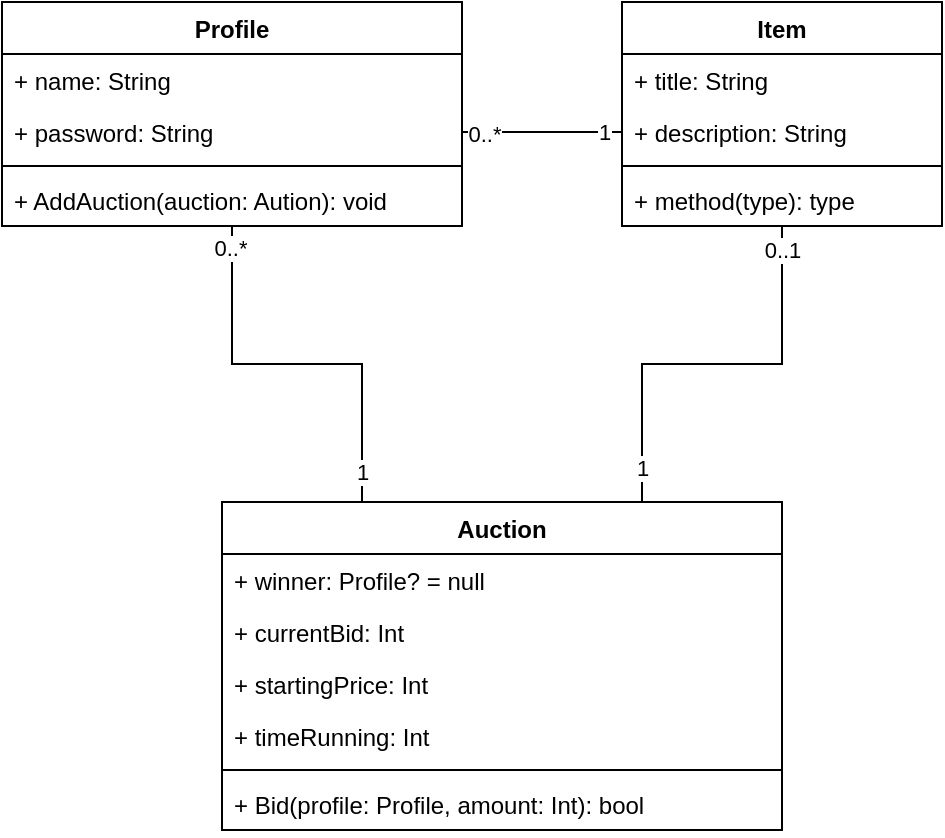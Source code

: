 <mxfile version="20.8.16" type="device"><diagram name="Page-1" id="MTdyzZogj-u_SxMeLyuU"><mxGraphModel dx="654" dy="405" grid="1" gridSize="10" guides="1" tooltips="1" connect="1" arrows="1" fold="1" page="1" pageScale="1" pageWidth="827" pageHeight="1169" math="0" shadow="0"><root><mxCell id="0"/><mxCell id="1" parent="0"/><mxCell id="hT-xwQE5zXQYzUjw-swj-17" style="edgeStyle=orthogonalEdgeStyle;rounded=0;orthogonalLoop=1;jettySize=auto;html=1;entryX=0.25;entryY=0;entryDx=0;entryDy=0;endArrow=none;endFill=0;" edge="1" parent="1" source="hT-xwQE5zXQYzUjw-swj-1" target="hT-xwQE5zXQYzUjw-swj-9"><mxGeometry relative="1" as="geometry"/></mxCell><mxCell id="hT-xwQE5zXQYzUjw-swj-25" value="1" style="edgeLabel;html=1;align=center;verticalAlign=middle;resizable=0;points=[];" vertex="1" connectable="0" parent="hT-xwQE5zXQYzUjw-swj-17"><mxGeometry x="0.847" relative="1" as="geometry"><mxPoint as="offset"/></mxGeometry></mxCell><mxCell id="hT-xwQE5zXQYzUjw-swj-26" value="0..*" style="edgeLabel;html=1;align=center;verticalAlign=middle;resizable=0;points=[];" vertex="1" connectable="0" parent="hT-xwQE5zXQYzUjw-swj-17"><mxGeometry x="-0.895" y="-1" relative="1" as="geometry"><mxPoint as="offset"/></mxGeometry></mxCell><mxCell id="hT-xwQE5zXQYzUjw-swj-1" value="Profile" style="swimlane;fontStyle=1;align=center;verticalAlign=top;childLayout=stackLayout;horizontal=1;startSize=26;horizontalStack=0;resizeParent=1;resizeParentMax=0;resizeLast=0;collapsible=1;marginBottom=0;" vertex="1" parent="1"><mxGeometry x="150" y="90" width="230" height="112" as="geometry"/></mxCell><mxCell id="hT-xwQE5zXQYzUjw-swj-2" value="+ name: String" style="text;strokeColor=none;fillColor=none;align=left;verticalAlign=top;spacingLeft=4;spacingRight=4;overflow=hidden;rotatable=0;points=[[0,0.5],[1,0.5]];portConstraint=eastwest;" vertex="1" parent="hT-xwQE5zXQYzUjw-swj-1"><mxGeometry y="26" width="230" height="26" as="geometry"/></mxCell><mxCell id="hT-xwQE5zXQYzUjw-swj-14" value="+ password: String" style="text;strokeColor=none;fillColor=none;align=left;verticalAlign=top;spacingLeft=4;spacingRight=4;overflow=hidden;rotatable=0;points=[[0,0.5],[1,0.5]];portConstraint=eastwest;" vertex="1" parent="hT-xwQE5zXQYzUjw-swj-1"><mxGeometry y="52" width="230" height="26" as="geometry"/></mxCell><mxCell id="hT-xwQE5zXQYzUjw-swj-3" value="" style="line;strokeWidth=1;fillColor=none;align=left;verticalAlign=middle;spacingTop=-1;spacingLeft=3;spacingRight=3;rotatable=0;labelPosition=right;points=[];portConstraint=eastwest;strokeColor=inherit;" vertex="1" parent="hT-xwQE5zXQYzUjw-swj-1"><mxGeometry y="78" width="230" height="8" as="geometry"/></mxCell><mxCell id="hT-xwQE5zXQYzUjw-swj-4" value="+ AddAuction(auction: Aution): void" style="text;strokeColor=none;fillColor=none;align=left;verticalAlign=top;spacingLeft=4;spacingRight=4;overflow=hidden;rotatable=0;points=[[0,0.5],[1,0.5]];portConstraint=eastwest;" vertex="1" parent="hT-xwQE5zXQYzUjw-swj-1"><mxGeometry y="86" width="230" height="26" as="geometry"/></mxCell><mxCell id="hT-xwQE5zXQYzUjw-swj-19" style="edgeStyle=orthogonalEdgeStyle;rounded=0;orthogonalLoop=1;jettySize=auto;html=1;entryX=0.75;entryY=0;entryDx=0;entryDy=0;endArrow=none;endFill=0;" edge="1" parent="1" source="hT-xwQE5zXQYzUjw-swj-5" target="hT-xwQE5zXQYzUjw-swj-9"><mxGeometry relative="1" as="geometry"/></mxCell><mxCell id="hT-xwQE5zXQYzUjw-swj-23" value="0..1" style="edgeLabel;html=1;align=center;verticalAlign=middle;resizable=0;points=[];" vertex="1" connectable="0" parent="hT-xwQE5zXQYzUjw-swj-19"><mxGeometry x="-0.89" relative="1" as="geometry"><mxPoint as="offset"/></mxGeometry></mxCell><mxCell id="hT-xwQE5zXQYzUjw-swj-24" value="1" style="edgeLabel;html=1;align=center;verticalAlign=middle;resizable=0;points=[];" vertex="1" connectable="0" parent="hT-xwQE5zXQYzUjw-swj-19"><mxGeometry x="0.831" relative="1" as="geometry"><mxPoint as="offset"/></mxGeometry></mxCell><mxCell id="hT-xwQE5zXQYzUjw-swj-5" value="Item" style="swimlane;fontStyle=1;align=center;verticalAlign=top;childLayout=stackLayout;horizontal=1;startSize=26;horizontalStack=0;resizeParent=1;resizeParentMax=0;resizeLast=0;collapsible=1;marginBottom=0;" vertex="1" parent="1"><mxGeometry x="460" y="90" width="160" height="112" as="geometry"/></mxCell><mxCell id="hT-xwQE5zXQYzUjw-swj-6" value="+ title: String" style="text;strokeColor=none;fillColor=none;align=left;verticalAlign=top;spacingLeft=4;spacingRight=4;overflow=hidden;rotatable=0;points=[[0,0.5],[1,0.5]];portConstraint=eastwest;" vertex="1" parent="hT-xwQE5zXQYzUjw-swj-5"><mxGeometry y="26" width="160" height="26" as="geometry"/></mxCell><mxCell id="hT-xwQE5zXQYzUjw-swj-15" value="+ description: String" style="text;strokeColor=none;fillColor=none;align=left;verticalAlign=top;spacingLeft=4;spacingRight=4;overflow=hidden;rotatable=0;points=[[0,0.5],[1,0.5]];portConstraint=eastwest;" vertex="1" parent="hT-xwQE5zXQYzUjw-swj-5"><mxGeometry y="52" width="160" height="26" as="geometry"/></mxCell><mxCell id="hT-xwQE5zXQYzUjw-swj-7" value="" style="line;strokeWidth=1;fillColor=none;align=left;verticalAlign=middle;spacingTop=-1;spacingLeft=3;spacingRight=3;rotatable=0;labelPosition=right;points=[];portConstraint=eastwest;strokeColor=inherit;" vertex="1" parent="hT-xwQE5zXQYzUjw-swj-5"><mxGeometry y="78" width="160" height="8" as="geometry"/></mxCell><mxCell id="hT-xwQE5zXQYzUjw-swj-8" value="+ method(type): type" style="text;strokeColor=none;fillColor=none;align=left;verticalAlign=top;spacingLeft=4;spacingRight=4;overflow=hidden;rotatable=0;points=[[0,0.5],[1,0.5]];portConstraint=eastwest;" vertex="1" parent="hT-xwQE5zXQYzUjw-swj-5"><mxGeometry y="86" width="160" height="26" as="geometry"/></mxCell><mxCell id="hT-xwQE5zXQYzUjw-swj-9" value="Auction" style="swimlane;fontStyle=1;align=center;verticalAlign=top;childLayout=stackLayout;horizontal=1;startSize=26;horizontalStack=0;resizeParent=1;resizeParentMax=0;resizeLast=0;collapsible=1;marginBottom=0;" vertex="1" parent="1"><mxGeometry x="260" y="340" width="280" height="164" as="geometry"/></mxCell><mxCell id="hT-xwQE5zXQYzUjw-swj-10" value="+ winner: Profile? = null" style="text;strokeColor=none;fillColor=none;align=left;verticalAlign=top;spacingLeft=4;spacingRight=4;overflow=hidden;rotatable=0;points=[[0,0.5],[1,0.5]];portConstraint=eastwest;" vertex="1" parent="hT-xwQE5zXQYzUjw-swj-9"><mxGeometry y="26" width="280" height="26" as="geometry"/></mxCell><mxCell id="hT-xwQE5zXQYzUjw-swj-13" value="+ currentBid: Int" style="text;strokeColor=none;fillColor=none;align=left;verticalAlign=top;spacingLeft=4;spacingRight=4;overflow=hidden;rotatable=0;points=[[0,0.5],[1,0.5]];portConstraint=eastwest;" vertex="1" parent="hT-xwQE5zXQYzUjw-swj-9"><mxGeometry y="52" width="280" height="26" as="geometry"/></mxCell><mxCell id="hT-xwQE5zXQYzUjw-swj-22" value="+ startingPrice: Int" style="text;strokeColor=none;fillColor=none;align=left;verticalAlign=top;spacingLeft=4;spacingRight=4;overflow=hidden;rotatable=0;points=[[0,0.5],[1,0.5]];portConstraint=eastwest;" vertex="1" parent="hT-xwQE5zXQYzUjw-swj-9"><mxGeometry y="78" width="280" height="26" as="geometry"/></mxCell><mxCell id="hT-xwQE5zXQYzUjw-swj-16" value="+ timeRunning: Int" style="text;strokeColor=none;fillColor=none;align=left;verticalAlign=top;spacingLeft=4;spacingRight=4;overflow=hidden;rotatable=0;points=[[0,0.5],[1,0.5]];portConstraint=eastwest;" vertex="1" parent="hT-xwQE5zXQYzUjw-swj-9"><mxGeometry y="104" width="280" height="26" as="geometry"/></mxCell><mxCell id="hT-xwQE5zXQYzUjw-swj-11" value="" style="line;strokeWidth=1;fillColor=none;align=left;verticalAlign=middle;spacingTop=-1;spacingLeft=3;spacingRight=3;rotatable=0;labelPosition=right;points=[];portConstraint=eastwest;strokeColor=inherit;" vertex="1" parent="hT-xwQE5zXQYzUjw-swj-9"><mxGeometry y="130" width="280" height="8" as="geometry"/></mxCell><mxCell id="hT-xwQE5zXQYzUjw-swj-27" value="+ Bid(profile: Profile, amount: Int): bool" style="text;strokeColor=none;fillColor=none;align=left;verticalAlign=top;spacingLeft=4;spacingRight=4;overflow=hidden;rotatable=0;points=[[0,0.5],[1,0.5]];portConstraint=eastwest;" vertex="1" parent="hT-xwQE5zXQYzUjw-swj-9"><mxGeometry y="138" width="280" height="26" as="geometry"/></mxCell><mxCell id="hT-xwQE5zXQYzUjw-swj-18" style="edgeStyle=orthogonalEdgeStyle;rounded=0;orthogonalLoop=1;jettySize=auto;html=1;entryX=0;entryY=0.5;entryDx=0;entryDy=0;endArrow=none;endFill=0;" edge="1" parent="1" source="hT-xwQE5zXQYzUjw-swj-14" target="hT-xwQE5zXQYzUjw-swj-15"><mxGeometry relative="1" as="geometry"/></mxCell><mxCell id="hT-xwQE5zXQYzUjw-swj-20" value="1" style="edgeLabel;html=1;align=center;verticalAlign=middle;resizable=0;points=[];" vertex="1" connectable="0" parent="hT-xwQE5zXQYzUjw-swj-18"><mxGeometry x="0.91" relative="1" as="geometry"><mxPoint x="-6" as="offset"/></mxGeometry></mxCell><mxCell id="hT-xwQE5zXQYzUjw-swj-21" value="0..*" style="edgeLabel;html=1;align=center;verticalAlign=middle;resizable=0;points=[];" vertex="1" connectable="0" parent="hT-xwQE5zXQYzUjw-swj-18"><mxGeometry x="-0.917" y="-1" relative="1" as="geometry"><mxPoint x="7" as="offset"/></mxGeometry></mxCell></root></mxGraphModel></diagram></mxfile>